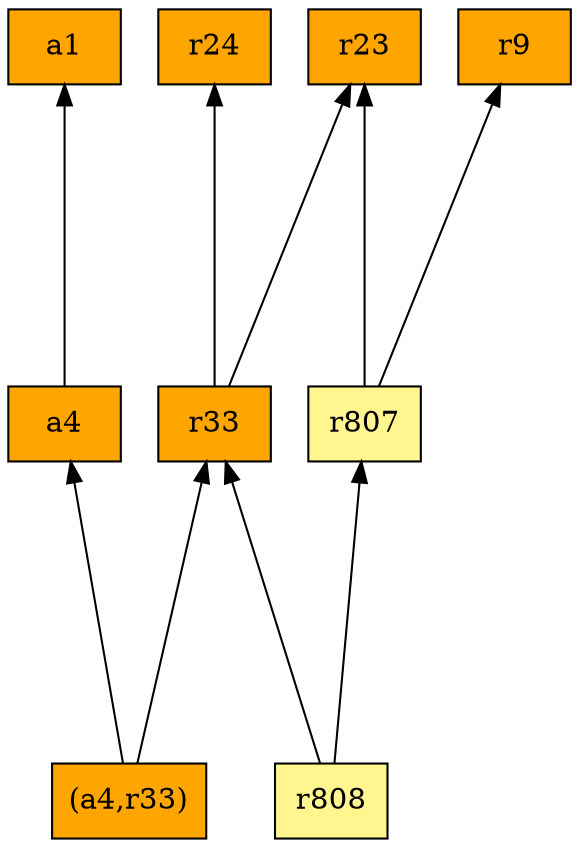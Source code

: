 digraph G {
rankdir=BT;ranksep="2.0";
"a1" [shape=record,fillcolor=orange,style=filled,label="{a1}"];
"(a4,r33)" [shape=record,fillcolor=orange,style=filled,label="{(a4,r33)}"];
"a4" [shape=record,fillcolor=orange,style=filled,label="{a4}"];
"r24" [shape=record,fillcolor=orange,style=filled,label="{r24}"];
"r807" [shape=record,fillcolor=khaki1,style=filled,label="{r807}"];
"r23" [shape=record,fillcolor=orange,style=filled,label="{r23}"];
"r33" [shape=record,fillcolor=orange,style=filled,label="{r33}"];
"r9" [shape=record,fillcolor=orange,style=filled,label="{r9}"];
"r808" [shape=record,fillcolor=khaki1,style=filled,label="{r808}"];
"(a4,r33)" -> "a4"
"(a4,r33)" -> "r33"
"a4" -> "a1"
"r807" -> "r9"
"r807" -> "r23"
"r33" -> "r24"
"r33" -> "r23"
"r808" -> "r807"
"r808" -> "r33"
}